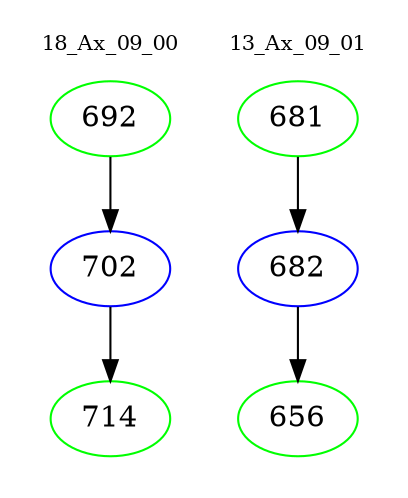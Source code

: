 digraph{
subgraph cluster_0 {
color = white
label = "18_Ax_09_00";
fontsize=10;
T0_692 [label="692", color="green"]
T0_692 -> T0_702 [color="black"]
T0_702 [label="702", color="blue"]
T0_702 -> T0_714 [color="black"]
T0_714 [label="714", color="green"]
}
subgraph cluster_1 {
color = white
label = "13_Ax_09_01";
fontsize=10;
T1_681 [label="681", color="green"]
T1_681 -> T1_682 [color="black"]
T1_682 [label="682", color="blue"]
T1_682 -> T1_656 [color="black"]
T1_656 [label="656", color="green"]
}
}
